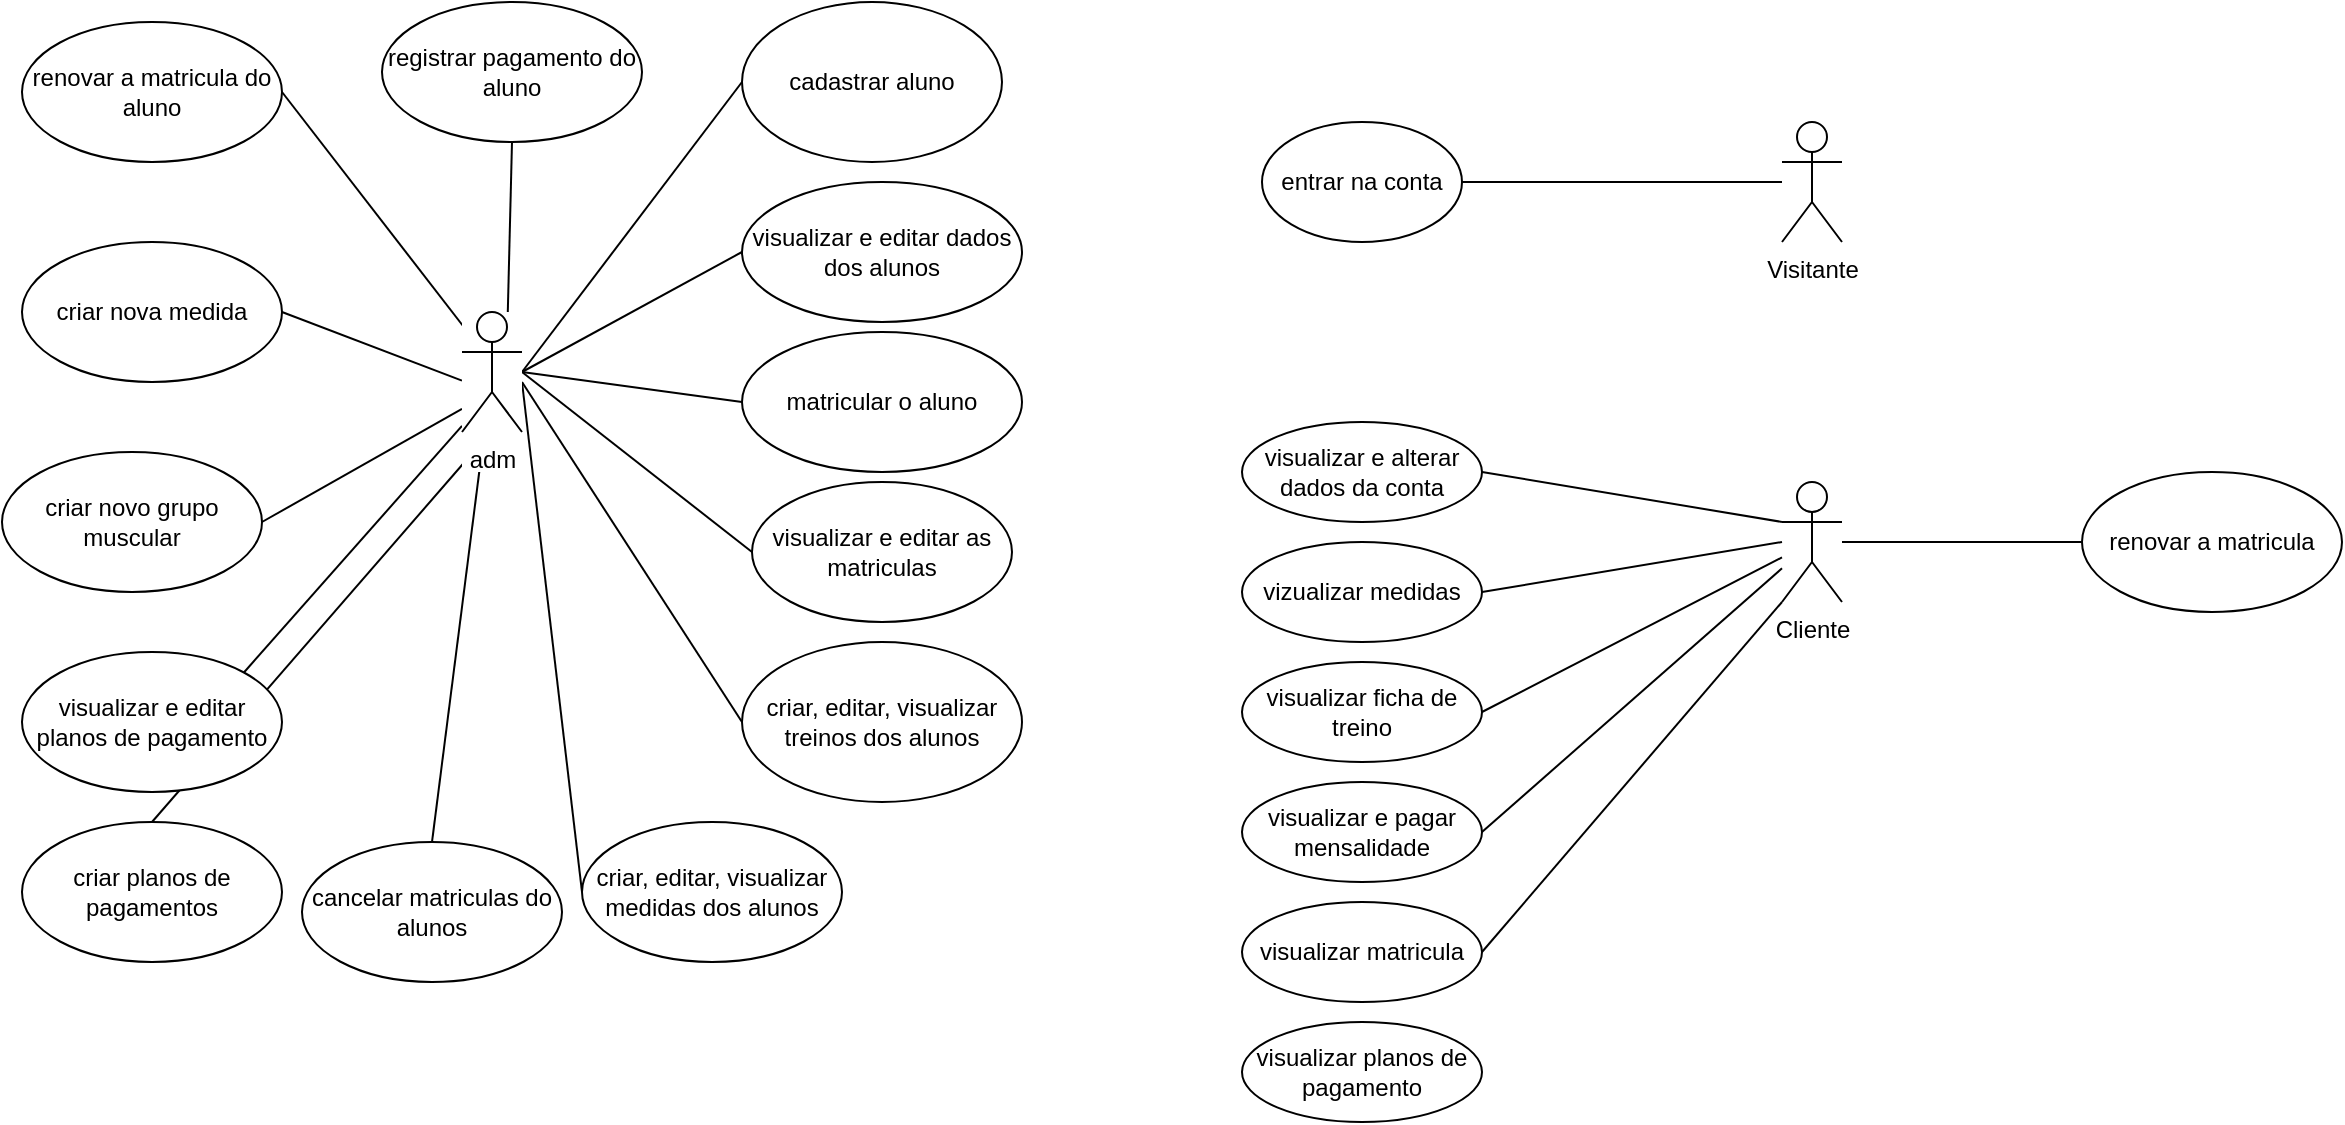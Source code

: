<mxfile version="26.0.10">
  <diagram name="Página-1" id="HAiQAdLxMqAycqlliuGo">
    <mxGraphModel dx="2261" dy="780" grid="1" gridSize="10" guides="1" tooltips="1" connect="1" arrows="1" fold="1" page="1" pageScale="1" pageWidth="827" pageHeight="1169" math="0" shadow="0">
      <root>
        <mxCell id="0" />
        <mxCell id="1" parent="0" />
        <mxCell id="02IFBTP53U7vQp9Vf1xO-2" style="rounded=0;orthogonalLoop=1;jettySize=auto;html=1;exitX=0.5;exitY=0;exitDx=0;exitDy=0;endArrow=none;startFill=0;" edge="1" parent="1" source="02IFBTP53U7vQp9Vf1xO-1" target="QiYqaIwBK2rRKHf1TL0R-16">
          <mxGeometry relative="1" as="geometry" />
        </mxCell>
        <mxCell id="m1QYRHTY_Lvxq23sBry7-34" style="edgeStyle=none;shape=connector;rounded=0;orthogonalLoop=1;jettySize=auto;html=1;exitX=1;exitY=0.333;exitDx=0;exitDy=0;exitPerimeter=0;entryX=0;entryY=0.5;entryDx=0;entryDy=0;strokeColor=default;align=center;verticalAlign=middle;fontFamily=Helvetica;fontSize=11;fontColor=default;labelBackgroundColor=default;startArrow=none;startFill=0;endArrow=none;endFill=0;" parent="1" target="m1QYRHTY_Lvxq23sBry7-19" edge="1">
          <mxGeometry relative="1" as="geometry">
            <mxPoint x="90" y="335" as="sourcePoint" />
          </mxGeometry>
        </mxCell>
        <mxCell id="m1QYRHTY_Lvxq23sBry7-35" style="edgeStyle=none;shape=connector;rounded=0;orthogonalLoop=1;jettySize=auto;html=1;exitX=1;exitY=0.333;exitDx=0;exitDy=0;exitPerimeter=0;entryX=0;entryY=0.5;entryDx=0;entryDy=0;strokeColor=default;align=center;verticalAlign=middle;fontFamily=Helvetica;fontSize=11;fontColor=default;labelBackgroundColor=default;startArrow=none;startFill=0;endArrow=none;endFill=0;" parent="1" target="m1QYRHTY_Lvxq23sBry7-21" edge="1">
          <mxGeometry relative="1" as="geometry">
            <mxPoint x="90" y="335" as="sourcePoint" />
          </mxGeometry>
        </mxCell>
        <mxCell id="m1QYRHTY_Lvxq23sBry7-4" value="Visitante" style="shape=umlActor;verticalLabelPosition=bottom;verticalAlign=top;html=1;outlineConnect=0;" parent="1" vertex="1">
          <mxGeometry x="720" y="210" width="30" height="60" as="geometry" />
        </mxCell>
        <mxCell id="m1QYRHTY_Lvxq23sBry7-12" style="rounded=0;orthogonalLoop=1;jettySize=auto;html=1;exitX=0;exitY=0.333;exitDx=0;exitDy=0;exitPerimeter=0;entryX=1;entryY=0.5;entryDx=0;entryDy=0;startArrow=none;startFill=0;endArrow=none;endFill=0;" parent="1" source="m1QYRHTY_Lvxq23sBry7-5" target="m1QYRHTY_Lvxq23sBry7-9" edge="1">
          <mxGeometry relative="1" as="geometry" />
        </mxCell>
        <mxCell id="m1QYRHTY_Lvxq23sBry7-5" value="Cliente" style="shape=umlActor;verticalLabelPosition=bottom;verticalAlign=top;html=1;outlineConnect=0;" parent="1" vertex="1">
          <mxGeometry x="720" y="390" width="30" height="60" as="geometry" />
        </mxCell>
        <mxCell id="m1QYRHTY_Lvxq23sBry7-15" style="edgeStyle=none;shape=connector;rounded=0;orthogonalLoop=1;jettySize=auto;html=1;exitX=1;exitY=0.5;exitDx=0;exitDy=0;strokeColor=default;align=center;verticalAlign=middle;fontFamily=Helvetica;fontSize=11;fontColor=default;labelBackgroundColor=default;startArrow=none;startFill=0;endArrow=none;endFill=0;" parent="1" source="m1QYRHTY_Lvxq23sBry7-6" target="m1QYRHTY_Lvxq23sBry7-4" edge="1">
          <mxGeometry relative="1" as="geometry" />
        </mxCell>
        <mxCell id="m1QYRHTY_Lvxq23sBry7-6" value="entrar na conta" style="ellipse;whiteSpace=wrap;html=1;" parent="1" vertex="1">
          <mxGeometry x="460" y="210" width="100" height="60" as="geometry" />
        </mxCell>
        <mxCell id="m1QYRHTY_Lvxq23sBry7-9" value="visualizar e alterar dados da conta" style="ellipse;whiteSpace=wrap;html=1;" parent="1" vertex="1">
          <mxGeometry x="450" y="360" width="120" height="50" as="geometry" />
        </mxCell>
        <mxCell id="m1QYRHTY_Lvxq23sBry7-13" style="edgeStyle=none;shape=connector;rounded=0;orthogonalLoop=1;jettySize=auto;html=1;exitX=1;exitY=0.5;exitDx=0;exitDy=0;strokeColor=default;align=center;verticalAlign=middle;fontFamily=Helvetica;fontSize=11;fontColor=default;labelBackgroundColor=default;startArrow=none;startFill=0;endArrow=none;endFill=0;" parent="1" source="m1QYRHTY_Lvxq23sBry7-10" target="m1QYRHTY_Lvxq23sBry7-5" edge="1">
          <mxGeometry relative="1" as="geometry" />
        </mxCell>
        <mxCell id="m1QYRHTY_Lvxq23sBry7-10" value="visualizar ficha de treino" style="ellipse;whiteSpace=wrap;html=1;" parent="1" vertex="1">
          <mxGeometry x="450" y="480" width="120" height="50" as="geometry" />
        </mxCell>
        <mxCell id="m1QYRHTY_Lvxq23sBry7-19" value="cadastrar aluno" style="ellipse;whiteSpace=wrap;html=1;" parent="1" vertex="1">
          <mxGeometry x="200" y="150" width="130" height="80" as="geometry" />
        </mxCell>
        <mxCell id="m1QYRHTY_Lvxq23sBry7-20" value="matricular o aluno" style="ellipse;whiteSpace=wrap;html=1;" parent="1" vertex="1">
          <mxGeometry x="200" y="315" width="140" height="70" as="geometry" />
        </mxCell>
        <mxCell id="m1QYRHTY_Lvxq23sBry7-21" value="visualizar e editar dados dos alunos" style="ellipse;whiteSpace=wrap;html=1;" parent="1" vertex="1">
          <mxGeometry x="200" y="240" width="140" height="70" as="geometry" />
        </mxCell>
        <mxCell id="m1QYRHTY_Lvxq23sBry7-38" style="edgeStyle=none;shape=connector;rounded=0;orthogonalLoop=1;jettySize=auto;html=1;exitX=0;exitY=0.5;exitDx=0;exitDy=0;strokeColor=default;align=center;verticalAlign=middle;fontFamily=Helvetica;fontSize=11;fontColor=default;labelBackgroundColor=default;startArrow=none;startFill=0;endArrow=none;endFill=0;" parent="1" source="m1QYRHTY_Lvxq23sBry7-23" edge="1">
          <mxGeometry relative="1" as="geometry">
            <mxPoint x="90" y="340" as="targetPoint" />
          </mxGeometry>
        </mxCell>
        <mxCell id="m1QYRHTY_Lvxq23sBry7-23" value="criar, editar, visualizar treinos dos alunos" style="ellipse;whiteSpace=wrap;html=1;" parent="1" vertex="1">
          <mxGeometry x="200" y="470" width="140" height="80" as="geometry" />
        </mxCell>
        <mxCell id="m1QYRHTY_Lvxq23sBry7-24" value="visualizar e editar as matriculas" style="ellipse;whiteSpace=wrap;html=1;" parent="1" vertex="1">
          <mxGeometry x="205" y="390" width="130" height="70" as="geometry" />
        </mxCell>
        <mxCell id="m1QYRHTY_Lvxq23sBry7-25" value="vizualizar medidas" style="ellipse;whiteSpace=wrap;html=1;" parent="1" vertex="1">
          <mxGeometry x="450" y="420" width="120" height="50" as="geometry" />
        </mxCell>
        <mxCell id="m1QYRHTY_Lvxq23sBry7-26" style="edgeStyle=none;shape=connector;rounded=0;orthogonalLoop=1;jettySize=auto;html=1;exitX=1;exitY=0.5;exitDx=0;exitDy=0;strokeColor=default;align=center;verticalAlign=middle;fontFamily=Helvetica;fontSize=11;fontColor=default;labelBackgroundColor=default;startArrow=none;startFill=0;endArrow=none;endFill=0;" parent="1" source="m1QYRHTY_Lvxq23sBry7-25" edge="1">
          <mxGeometry relative="1" as="geometry">
            <mxPoint x="720" y="420" as="targetPoint" />
          </mxGeometry>
        </mxCell>
        <mxCell id="m1QYRHTY_Lvxq23sBry7-28" style="edgeStyle=none;shape=connector;rounded=0;orthogonalLoop=1;jettySize=auto;html=1;exitX=1;exitY=0.5;exitDx=0;exitDy=0;strokeColor=default;align=center;verticalAlign=middle;fontFamily=Helvetica;fontSize=11;fontColor=default;labelBackgroundColor=default;startArrow=none;startFill=0;endArrow=none;endFill=0;" parent="1" source="m1QYRHTY_Lvxq23sBry7-27" target="m1QYRHTY_Lvxq23sBry7-5" edge="1">
          <mxGeometry relative="1" as="geometry" />
        </mxCell>
        <mxCell id="m1QYRHTY_Lvxq23sBry7-27" value="visualizar e pagar mensalidade" style="ellipse;whiteSpace=wrap;html=1;" parent="1" vertex="1">
          <mxGeometry x="450" y="540" width="120" height="50" as="geometry" />
        </mxCell>
        <mxCell id="m1QYRHTY_Lvxq23sBry7-39" style="edgeStyle=none;shape=connector;rounded=0;orthogonalLoop=1;jettySize=auto;html=1;exitX=0;exitY=0.5;exitDx=0;exitDy=0;strokeColor=default;align=center;verticalAlign=middle;fontFamily=Helvetica;fontSize=11;fontColor=default;labelBackgroundColor=default;startArrow=none;startFill=0;endArrow=none;endFill=0;" parent="1" source="m1QYRHTY_Lvxq23sBry7-31" edge="1">
          <mxGeometry relative="1" as="geometry">
            <mxPoint x="90" y="340" as="targetPoint" />
          </mxGeometry>
        </mxCell>
        <mxCell id="m1QYRHTY_Lvxq23sBry7-31" value="criar, editar, visualizar medidas dos alunos" style="ellipse;whiteSpace=wrap;html=1;" parent="1" vertex="1">
          <mxGeometry x="120" y="560" width="130" height="70" as="geometry" />
        </mxCell>
        <mxCell id="m1QYRHTY_Lvxq23sBry7-32" value="visualizar matricula" style="ellipse;whiteSpace=wrap;html=1;" parent="1" vertex="1">
          <mxGeometry x="450" y="600" width="120" height="50" as="geometry" />
        </mxCell>
        <mxCell id="m1QYRHTY_Lvxq23sBry7-33" style="edgeStyle=none;shape=connector;rounded=0;orthogonalLoop=1;jettySize=auto;html=1;exitX=1;exitY=0.5;exitDx=0;exitDy=0;entryX=0;entryY=1;entryDx=0;entryDy=0;entryPerimeter=0;strokeColor=default;align=center;verticalAlign=middle;fontFamily=Helvetica;fontSize=11;fontColor=default;labelBackgroundColor=default;startArrow=none;startFill=0;endArrow=none;endFill=0;" parent="1" source="m1QYRHTY_Lvxq23sBry7-32" target="m1QYRHTY_Lvxq23sBry7-5" edge="1">
          <mxGeometry relative="1" as="geometry" />
        </mxCell>
        <mxCell id="m1QYRHTY_Lvxq23sBry7-36" style="edgeStyle=none;shape=connector;rounded=0;orthogonalLoop=1;jettySize=auto;html=1;exitX=0;exitY=0.5;exitDx=0;exitDy=0;entryX=1;entryY=0.333;entryDx=0;entryDy=0;entryPerimeter=0;strokeColor=default;align=center;verticalAlign=middle;fontFamily=Helvetica;fontSize=11;fontColor=default;labelBackgroundColor=default;startArrow=none;startFill=0;endArrow=none;endFill=0;" parent="1" source="m1QYRHTY_Lvxq23sBry7-20" edge="1">
          <mxGeometry relative="1" as="geometry">
            <mxPoint x="90" y="335" as="targetPoint" />
          </mxGeometry>
        </mxCell>
        <mxCell id="m1QYRHTY_Lvxq23sBry7-37" style="edgeStyle=none;shape=connector;rounded=0;orthogonalLoop=1;jettySize=auto;html=1;exitX=0;exitY=0.5;exitDx=0;exitDy=0;entryX=1;entryY=0.333;entryDx=0;entryDy=0;entryPerimeter=0;strokeColor=default;align=center;verticalAlign=middle;fontFamily=Helvetica;fontSize=11;fontColor=default;labelBackgroundColor=default;startArrow=none;startFill=0;endArrow=none;endFill=0;" parent="1" source="m1QYRHTY_Lvxq23sBry7-24" edge="1">
          <mxGeometry relative="1" as="geometry">
            <mxPoint x="90" y="335" as="targetPoint" />
          </mxGeometry>
        </mxCell>
        <mxCell id="QiYqaIwBK2rRKHf1TL0R-9" style="rounded=0;orthogonalLoop=1;jettySize=auto;html=1;exitX=0.5;exitY=0;exitDx=0;exitDy=0;endArrow=none;startFill=0;" parent="1" source="QiYqaIwBK2rRKHf1TL0R-1" edge="1">
          <mxGeometry relative="1" as="geometry">
            <mxPoint x="65.667" y="375" as="targetPoint" />
          </mxGeometry>
        </mxCell>
        <mxCell id="QiYqaIwBK2rRKHf1TL0R-1" value="criar planos de pagamentos" style="ellipse;whiteSpace=wrap;html=1;" parent="1" vertex="1">
          <mxGeometry x="-160" y="560" width="130" height="70" as="geometry" />
        </mxCell>
        <mxCell id="QiYqaIwBK2rRKHf1TL0R-10" style="edgeStyle=none;shape=connector;rounded=0;orthogonalLoop=1;jettySize=auto;html=1;exitX=1;exitY=0;exitDx=0;exitDy=0;strokeColor=default;align=center;verticalAlign=middle;fontFamily=Helvetica;fontSize=11;fontColor=default;labelBackgroundColor=default;startFill=0;endArrow=none;" parent="1" source="QiYqaIwBK2rRKHf1TL0R-2" edge="1">
          <mxGeometry relative="1" as="geometry">
            <mxPoint x="60" y="361.961" as="targetPoint" />
          </mxGeometry>
        </mxCell>
        <mxCell id="QiYqaIwBK2rRKHf1TL0R-2" value="visualizar e editar planos de pagamento" style="ellipse;whiteSpace=wrap;html=1;" parent="1" vertex="1">
          <mxGeometry x="-160" y="475" width="130" height="70" as="geometry" />
        </mxCell>
        <mxCell id="QiYqaIwBK2rRKHf1TL0R-3" value="registrar pagamento do aluno" style="ellipse;whiteSpace=wrap;html=1;" parent="1" vertex="1">
          <mxGeometry x="20" y="150" width="130" height="70" as="geometry" />
        </mxCell>
        <mxCell id="QiYqaIwBK2rRKHf1TL0R-4" value="visualizar planos de pagamento" style="ellipse;whiteSpace=wrap;html=1;" parent="1" vertex="1">
          <mxGeometry x="450" y="660" width="120" height="50" as="geometry" />
        </mxCell>
        <mxCell id="QiYqaIwBK2rRKHf1TL0R-6" value="renovar a matricula do aluno" style="ellipse;whiteSpace=wrap;html=1;" parent="1" vertex="1">
          <mxGeometry x="-160" y="160" width="130" height="70" as="geometry" />
        </mxCell>
        <mxCell id="QiYqaIwBK2rRKHf1TL0R-12" style="edgeStyle=none;shape=connector;rounded=0;orthogonalLoop=1;jettySize=auto;html=1;exitX=1;exitY=0.5;exitDx=0;exitDy=0;strokeColor=default;align=center;verticalAlign=middle;fontFamily=Helvetica;fontSize=11;fontColor=default;labelBackgroundColor=default;startFill=0;endArrow=none;" parent="1" source="QiYqaIwBK2rRKHf1TL0R-7" edge="1">
          <mxGeometry relative="1" as="geometry">
            <mxPoint x="60" y="339.286" as="targetPoint" />
          </mxGeometry>
        </mxCell>
        <mxCell id="QiYqaIwBK2rRKHf1TL0R-7" value="criar nova medida" style="ellipse;whiteSpace=wrap;html=1;" parent="1" vertex="1">
          <mxGeometry x="-160" y="270" width="130" height="70" as="geometry" />
        </mxCell>
        <mxCell id="QiYqaIwBK2rRKHf1TL0R-11" style="edgeStyle=none;shape=connector;rounded=0;orthogonalLoop=1;jettySize=auto;html=1;exitX=1;exitY=0.5;exitDx=0;exitDy=0;strokeColor=default;align=center;verticalAlign=middle;fontFamily=Helvetica;fontSize=11;fontColor=default;labelBackgroundColor=default;startFill=0;endArrow=none;" parent="1" source="QiYqaIwBK2rRKHf1TL0R-8" edge="1">
          <mxGeometry relative="1" as="geometry">
            <mxPoint x="60" y="353.478" as="targetPoint" />
          </mxGeometry>
        </mxCell>
        <mxCell id="QiYqaIwBK2rRKHf1TL0R-8" value="criar novo grupo muscular" style="ellipse;whiteSpace=wrap;html=1;" parent="1" vertex="1">
          <mxGeometry x="-170" y="375" width="130" height="70" as="geometry" />
        </mxCell>
        <mxCell id="QiYqaIwBK2rRKHf1TL0R-13" style="edgeStyle=none;shape=connector;rounded=0;orthogonalLoop=1;jettySize=auto;html=1;exitX=1;exitY=0.5;exitDx=0;exitDy=0;entryX=0.25;entryY=0.1;entryDx=0;entryDy=0;entryPerimeter=0;strokeColor=default;align=center;verticalAlign=middle;fontFamily=Helvetica;fontSize=11;fontColor=default;labelBackgroundColor=default;startFill=0;endArrow=none;" parent="1" source="QiYqaIwBK2rRKHf1TL0R-6" edge="1">
          <mxGeometry relative="1" as="geometry">
            <mxPoint x="67.5" y="321" as="targetPoint" />
          </mxGeometry>
        </mxCell>
        <mxCell id="QiYqaIwBK2rRKHf1TL0R-14" style="edgeStyle=none;shape=connector;rounded=0;orthogonalLoop=1;jettySize=auto;html=1;exitX=0.5;exitY=1;exitDx=0;exitDy=0;entryX=0.75;entryY=0.1;entryDx=0;entryDy=0;entryPerimeter=0;strokeColor=default;align=center;verticalAlign=middle;fontFamily=Helvetica;fontSize=11;fontColor=default;labelBackgroundColor=default;startFill=0;endArrow=none;" parent="1" source="QiYqaIwBK2rRKHf1TL0R-3" edge="1">
          <mxGeometry relative="1" as="geometry">
            <mxPoint x="82.5" y="321" as="targetPoint" />
          </mxGeometry>
        </mxCell>
        <mxCell id="QiYqaIwBK2rRKHf1TL0R-17" value="" style="whiteSpace=wrap;html=1;fontFamily=Helvetica;fontSize=11;fontColor=default;labelBackgroundColor=default;strokeColor=none;" parent="1" vertex="1">
          <mxGeometry x="60" y="305" width="30" height="80" as="geometry" />
        </mxCell>
        <mxCell id="QiYqaIwBK2rRKHf1TL0R-16" value="adm" style="shape=umlActor;verticalLabelPosition=bottom;verticalAlign=top;html=1;outlineConnect=0;fillColor=default;" parent="1" vertex="1">
          <mxGeometry x="60" y="305" width="30" height="60" as="geometry" />
        </mxCell>
        <mxCell id="QiYqaIwBK2rRKHf1TL0R-20" style="edgeStyle=none;shape=connector;rounded=0;orthogonalLoop=1;jettySize=auto;html=1;exitX=0;exitY=0.5;exitDx=0;exitDy=0;strokeColor=default;align=center;verticalAlign=middle;fontFamily=Helvetica;fontSize=11;fontColor=default;labelBackgroundColor=default;startFill=0;endArrow=none;" parent="1" source="QiYqaIwBK2rRKHf1TL0R-18" target="m1QYRHTY_Lvxq23sBry7-5" edge="1">
          <mxGeometry relative="1" as="geometry" />
        </mxCell>
        <mxCell id="QiYqaIwBK2rRKHf1TL0R-18" value="renovar a matricula" style="ellipse;whiteSpace=wrap;html=1;" parent="1" vertex="1">
          <mxGeometry x="870" y="385" width="130" height="70" as="geometry" />
        </mxCell>
        <mxCell id="02IFBTP53U7vQp9Vf1xO-1" value="cancelar matriculas do alunos" style="ellipse;whiteSpace=wrap;html=1;" vertex="1" parent="1">
          <mxGeometry x="-20" y="570" width="130" height="70" as="geometry" />
        </mxCell>
      </root>
    </mxGraphModel>
  </diagram>
</mxfile>
